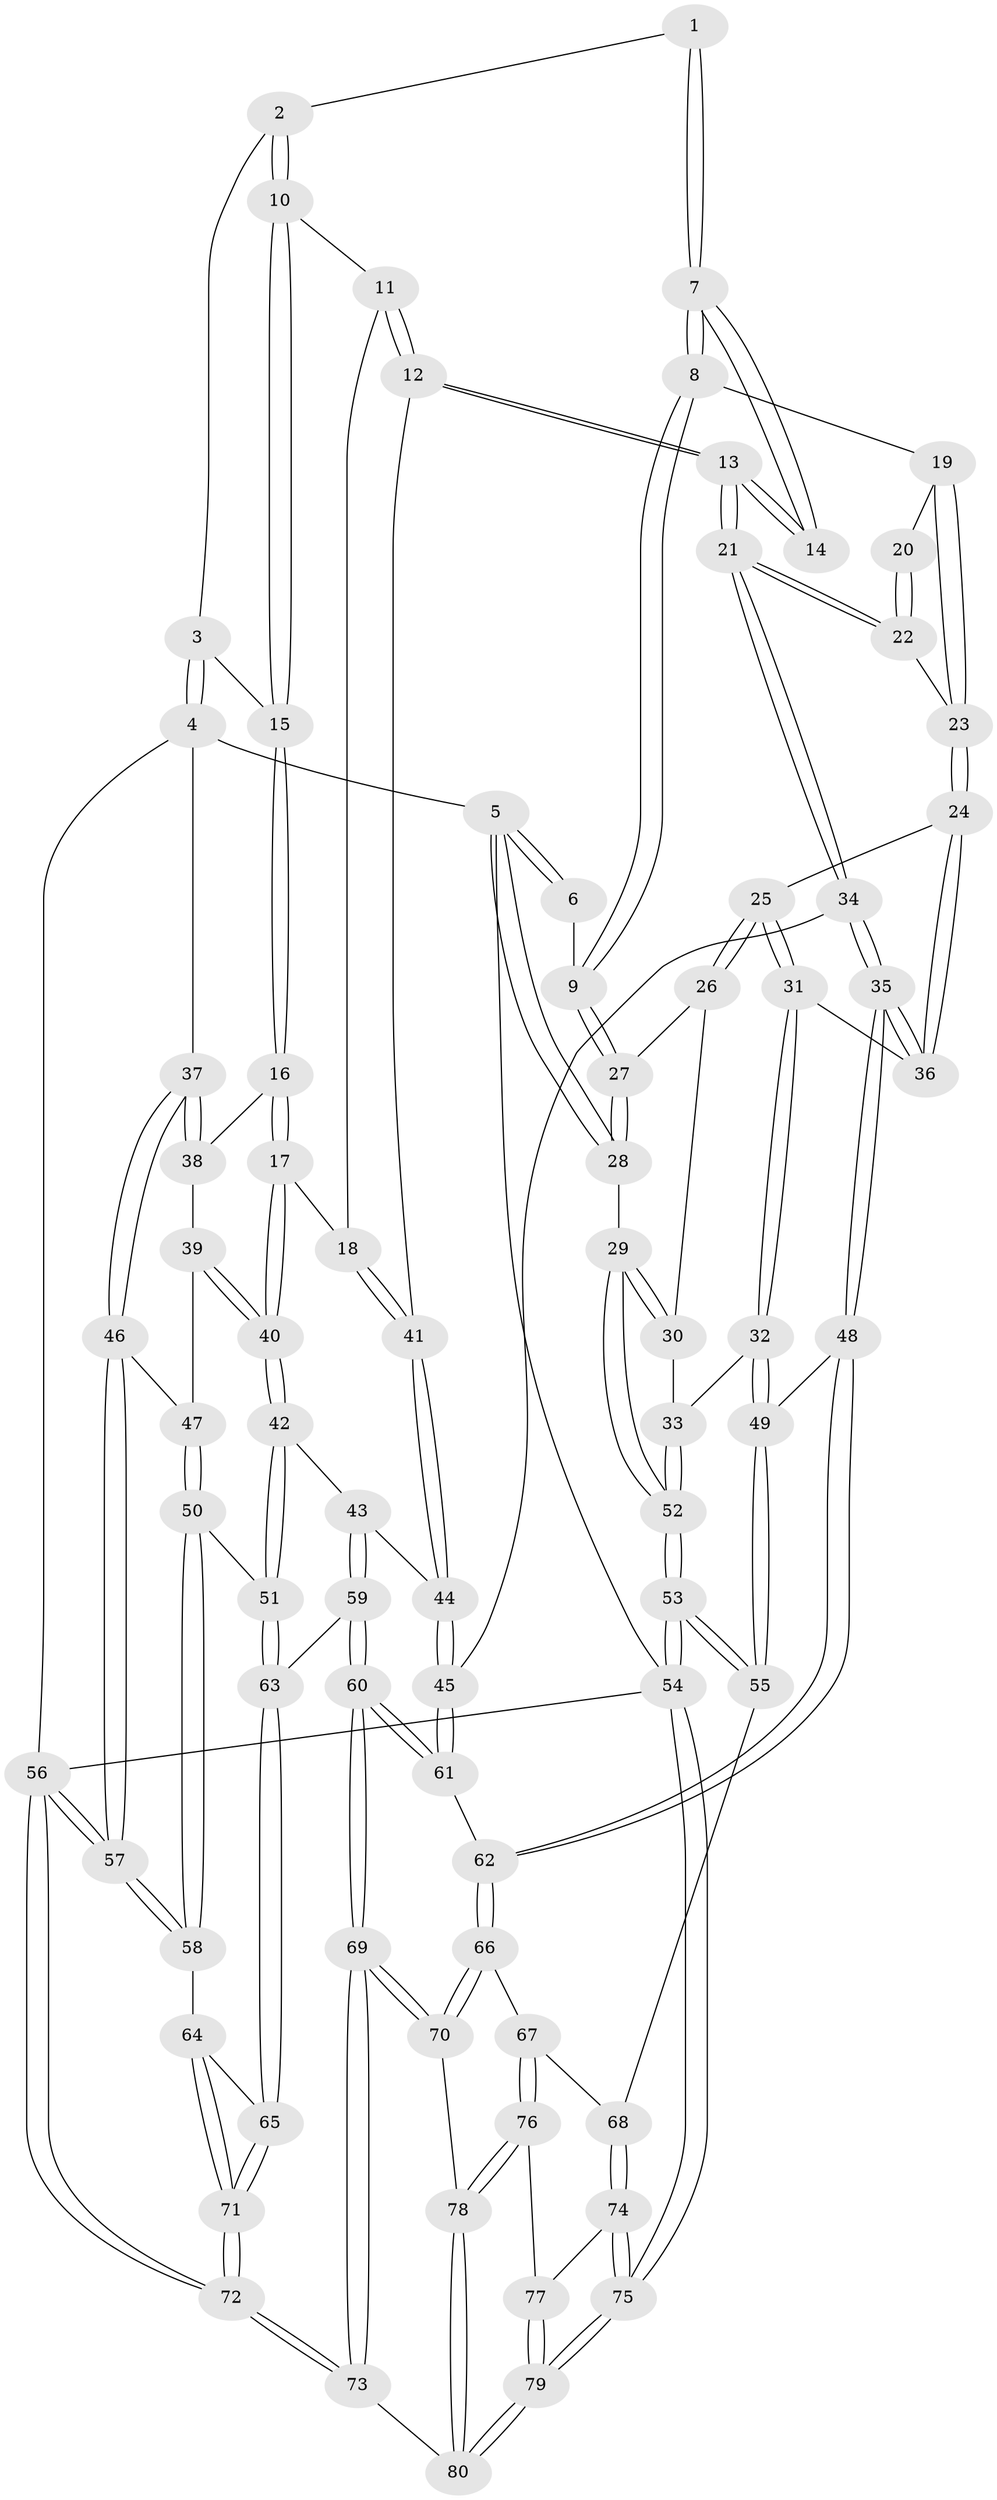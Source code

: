 // Generated by graph-tools (version 1.1) at 2025/17/03/09/25 04:17:12]
// undirected, 80 vertices, 197 edges
graph export_dot {
graph [start="1"]
  node [color=gray90,style=filled];
  1 [pos="+0.4974230356957984+0"];
  2 [pos="+0.5566454463401814+0"];
  3 [pos="+1+0"];
  4 [pos="+1+0"];
  5 [pos="+0+0"];
  6 [pos="+0.1513645802609352+0"];
  7 [pos="+0.44947905879984285+0"];
  8 [pos="+0.19894525650498007+0.13741980743457116"];
  9 [pos="+0.19528832413989666+0.13675344779319826"];
  10 [pos="+0.597514491974497+0.030948173515232363"];
  11 [pos="+0.5927170108929608+0.13796904867080373"];
  12 [pos="+0.49049171714762624+0.29400711704951926"];
  13 [pos="+0.47724581481672423+0.3003494794226852"];
  14 [pos="+0.40031259777517236+0.14370444639763982"];
  15 [pos="+0.7978141940825277+0.21035145137676065"];
  16 [pos="+0.7982844105336155+0.2204707998861651"];
  17 [pos="+0.7420997104213684+0.270280318047886"];
  18 [pos="+0.695681732731165+0.2726500340563523"];
  19 [pos="+0.2711763634407923+0.17258108691076504"];
  20 [pos="+0.35677769243872826+0.16106396542429735"];
  21 [pos="+0.4504747383473531+0.3498622214375976"];
  22 [pos="+0.3273461332031966+0.27636026492155225"];
  23 [pos="+0.2857325371536983+0.26980417714131527"];
  24 [pos="+0.255104425054704+0.29484381735157267"];
  25 [pos="+0.1778352764882373+0.26004408226624265"];
  26 [pos="+0.1544850774598355+0.19082389731277205"];
  27 [pos="+0.16598115898505467+0.16125086919108314"];
  28 [pos="+0+0"];
  29 [pos="+0+0.06312791920066815"];
  30 [pos="+0.05838575873650561+0.2401919970219028"];
  31 [pos="+0.12938575213198805+0.36969082340871734"];
  32 [pos="+0.10719500381566521+0.391839908562841"];
  33 [pos="+0.06858937874698039+0.37837759458539677"];
  34 [pos="+0.43649498299268713+0.4388549039506355"];
  35 [pos="+0.358951459676732+0.48990647027811035"];
  36 [pos="+0.2546825088860929+0.34162194942771157"];
  37 [pos="+1+0.21891866643984625"];
  38 [pos="+0.8975078674153386+0.2645829777844723"];
  39 [pos="+0.8792441017868314+0.37586535393890597"];
  40 [pos="+0.7845768798484775+0.4617354120205076"];
  41 [pos="+0.6484475435276837+0.30262819740487606"];
  42 [pos="+0.7746305195580885+0.5006406111296049"];
  43 [pos="+0.6539455108587746+0.4963245644691921"];
  44 [pos="+0.63706642536486+0.4906779634586811"];
  45 [pos="+0.5647946273044557+0.4944135713343221"];
  46 [pos="+1+0.22791353859602964"];
  47 [pos="+0.9583066611561039+0.4076931086025999"];
  48 [pos="+0.34212771658694086+0.5107769013033477"];
  49 [pos="+0.1875179980830853+0.5288291010564358"];
  50 [pos="+0.9301376854798409+0.5305947373485441"];
  51 [pos="+0.7881569801738992+0.5162756238833172"];
  52 [pos="+0+0.43794043951313627"];
  53 [pos="+0+0.6366760457117216"];
  54 [pos="+0+1"];
  55 [pos="+0.06398398887563046+0.6697049210178727"];
  56 [pos="+1+1"];
  57 [pos="+1+0.6695526126030974"];
  58 [pos="+1+0.660535915378599"];
  59 [pos="+0.6407865157157838+0.7140319095443901"];
  60 [pos="+0.5839181387254884+0.7481241320786453"];
  61 [pos="+0.5414226325927639+0.7017052008153732"];
  62 [pos="+0.37785627359346835+0.65904936187498"];
  63 [pos="+0.7844368376558198+0.6899515866543454"];
  64 [pos="+1+0.6780792172250893"];
  65 [pos="+0.8010145435143988+0.7084720161740254"];
  66 [pos="+0.33455381687939345+0.7476223250676965"];
  67 [pos="+0.29149109110790616+0.7786340178156638"];
  68 [pos="+0.11719312877893173+0.7404819149045259"];
  69 [pos="+0.5740542127877784+0.8539698822473143"];
  70 [pos="+0.45786310317624607+0.8350953136421959"];
  71 [pos="+0.8157093407063001+0.87775463439697"];
  72 [pos="+0.7713936373892174+1"];
  73 [pos="+0.6708618778094197+1"];
  74 [pos="+0.11161315539842363+0.8002112348257956"];
  75 [pos="+0+1"];
  76 [pos="+0.2940862108535764+0.8179071252439865"];
  77 [pos="+0.22522872502562727+0.9135370017894138"];
  78 [pos="+0.35450487666270114+0.9252529107109343"];
  79 [pos="+0.15731941789359957+1"];
  80 [pos="+0.37234087166139673+1"];
  1 -- 2;
  1 -- 7;
  1 -- 7;
  2 -- 3;
  2 -- 10;
  2 -- 10;
  3 -- 4;
  3 -- 4;
  3 -- 15;
  4 -- 5;
  4 -- 37;
  4 -- 56;
  5 -- 6;
  5 -- 6;
  5 -- 28;
  5 -- 28;
  5 -- 54;
  6 -- 9;
  7 -- 8;
  7 -- 8;
  7 -- 14;
  7 -- 14;
  8 -- 9;
  8 -- 9;
  8 -- 19;
  9 -- 27;
  9 -- 27;
  10 -- 11;
  10 -- 15;
  10 -- 15;
  11 -- 12;
  11 -- 12;
  11 -- 18;
  12 -- 13;
  12 -- 13;
  12 -- 41;
  13 -- 14;
  13 -- 14;
  13 -- 21;
  13 -- 21;
  15 -- 16;
  15 -- 16;
  16 -- 17;
  16 -- 17;
  16 -- 38;
  17 -- 18;
  17 -- 40;
  17 -- 40;
  18 -- 41;
  18 -- 41;
  19 -- 20;
  19 -- 23;
  19 -- 23;
  20 -- 22;
  20 -- 22;
  21 -- 22;
  21 -- 22;
  21 -- 34;
  21 -- 34;
  22 -- 23;
  23 -- 24;
  23 -- 24;
  24 -- 25;
  24 -- 36;
  24 -- 36;
  25 -- 26;
  25 -- 26;
  25 -- 31;
  25 -- 31;
  26 -- 27;
  26 -- 30;
  27 -- 28;
  27 -- 28;
  28 -- 29;
  29 -- 30;
  29 -- 30;
  29 -- 52;
  29 -- 52;
  30 -- 33;
  31 -- 32;
  31 -- 32;
  31 -- 36;
  32 -- 33;
  32 -- 49;
  32 -- 49;
  33 -- 52;
  33 -- 52;
  34 -- 35;
  34 -- 35;
  34 -- 45;
  35 -- 36;
  35 -- 36;
  35 -- 48;
  35 -- 48;
  37 -- 38;
  37 -- 38;
  37 -- 46;
  37 -- 46;
  38 -- 39;
  39 -- 40;
  39 -- 40;
  39 -- 47;
  40 -- 42;
  40 -- 42;
  41 -- 44;
  41 -- 44;
  42 -- 43;
  42 -- 51;
  42 -- 51;
  43 -- 44;
  43 -- 59;
  43 -- 59;
  44 -- 45;
  44 -- 45;
  45 -- 61;
  45 -- 61;
  46 -- 47;
  46 -- 57;
  46 -- 57;
  47 -- 50;
  47 -- 50;
  48 -- 49;
  48 -- 62;
  48 -- 62;
  49 -- 55;
  49 -- 55;
  50 -- 51;
  50 -- 58;
  50 -- 58;
  51 -- 63;
  51 -- 63;
  52 -- 53;
  52 -- 53;
  53 -- 54;
  53 -- 54;
  53 -- 55;
  53 -- 55;
  54 -- 75;
  54 -- 75;
  54 -- 56;
  55 -- 68;
  56 -- 57;
  56 -- 57;
  56 -- 72;
  56 -- 72;
  57 -- 58;
  57 -- 58;
  58 -- 64;
  59 -- 60;
  59 -- 60;
  59 -- 63;
  60 -- 61;
  60 -- 61;
  60 -- 69;
  60 -- 69;
  61 -- 62;
  62 -- 66;
  62 -- 66;
  63 -- 65;
  63 -- 65;
  64 -- 65;
  64 -- 71;
  64 -- 71;
  65 -- 71;
  65 -- 71;
  66 -- 67;
  66 -- 70;
  66 -- 70;
  67 -- 68;
  67 -- 76;
  67 -- 76;
  68 -- 74;
  68 -- 74;
  69 -- 70;
  69 -- 70;
  69 -- 73;
  69 -- 73;
  70 -- 78;
  71 -- 72;
  71 -- 72;
  72 -- 73;
  72 -- 73;
  73 -- 80;
  74 -- 75;
  74 -- 75;
  74 -- 77;
  75 -- 79;
  75 -- 79;
  76 -- 77;
  76 -- 78;
  76 -- 78;
  77 -- 79;
  77 -- 79;
  78 -- 80;
  78 -- 80;
  79 -- 80;
  79 -- 80;
}
